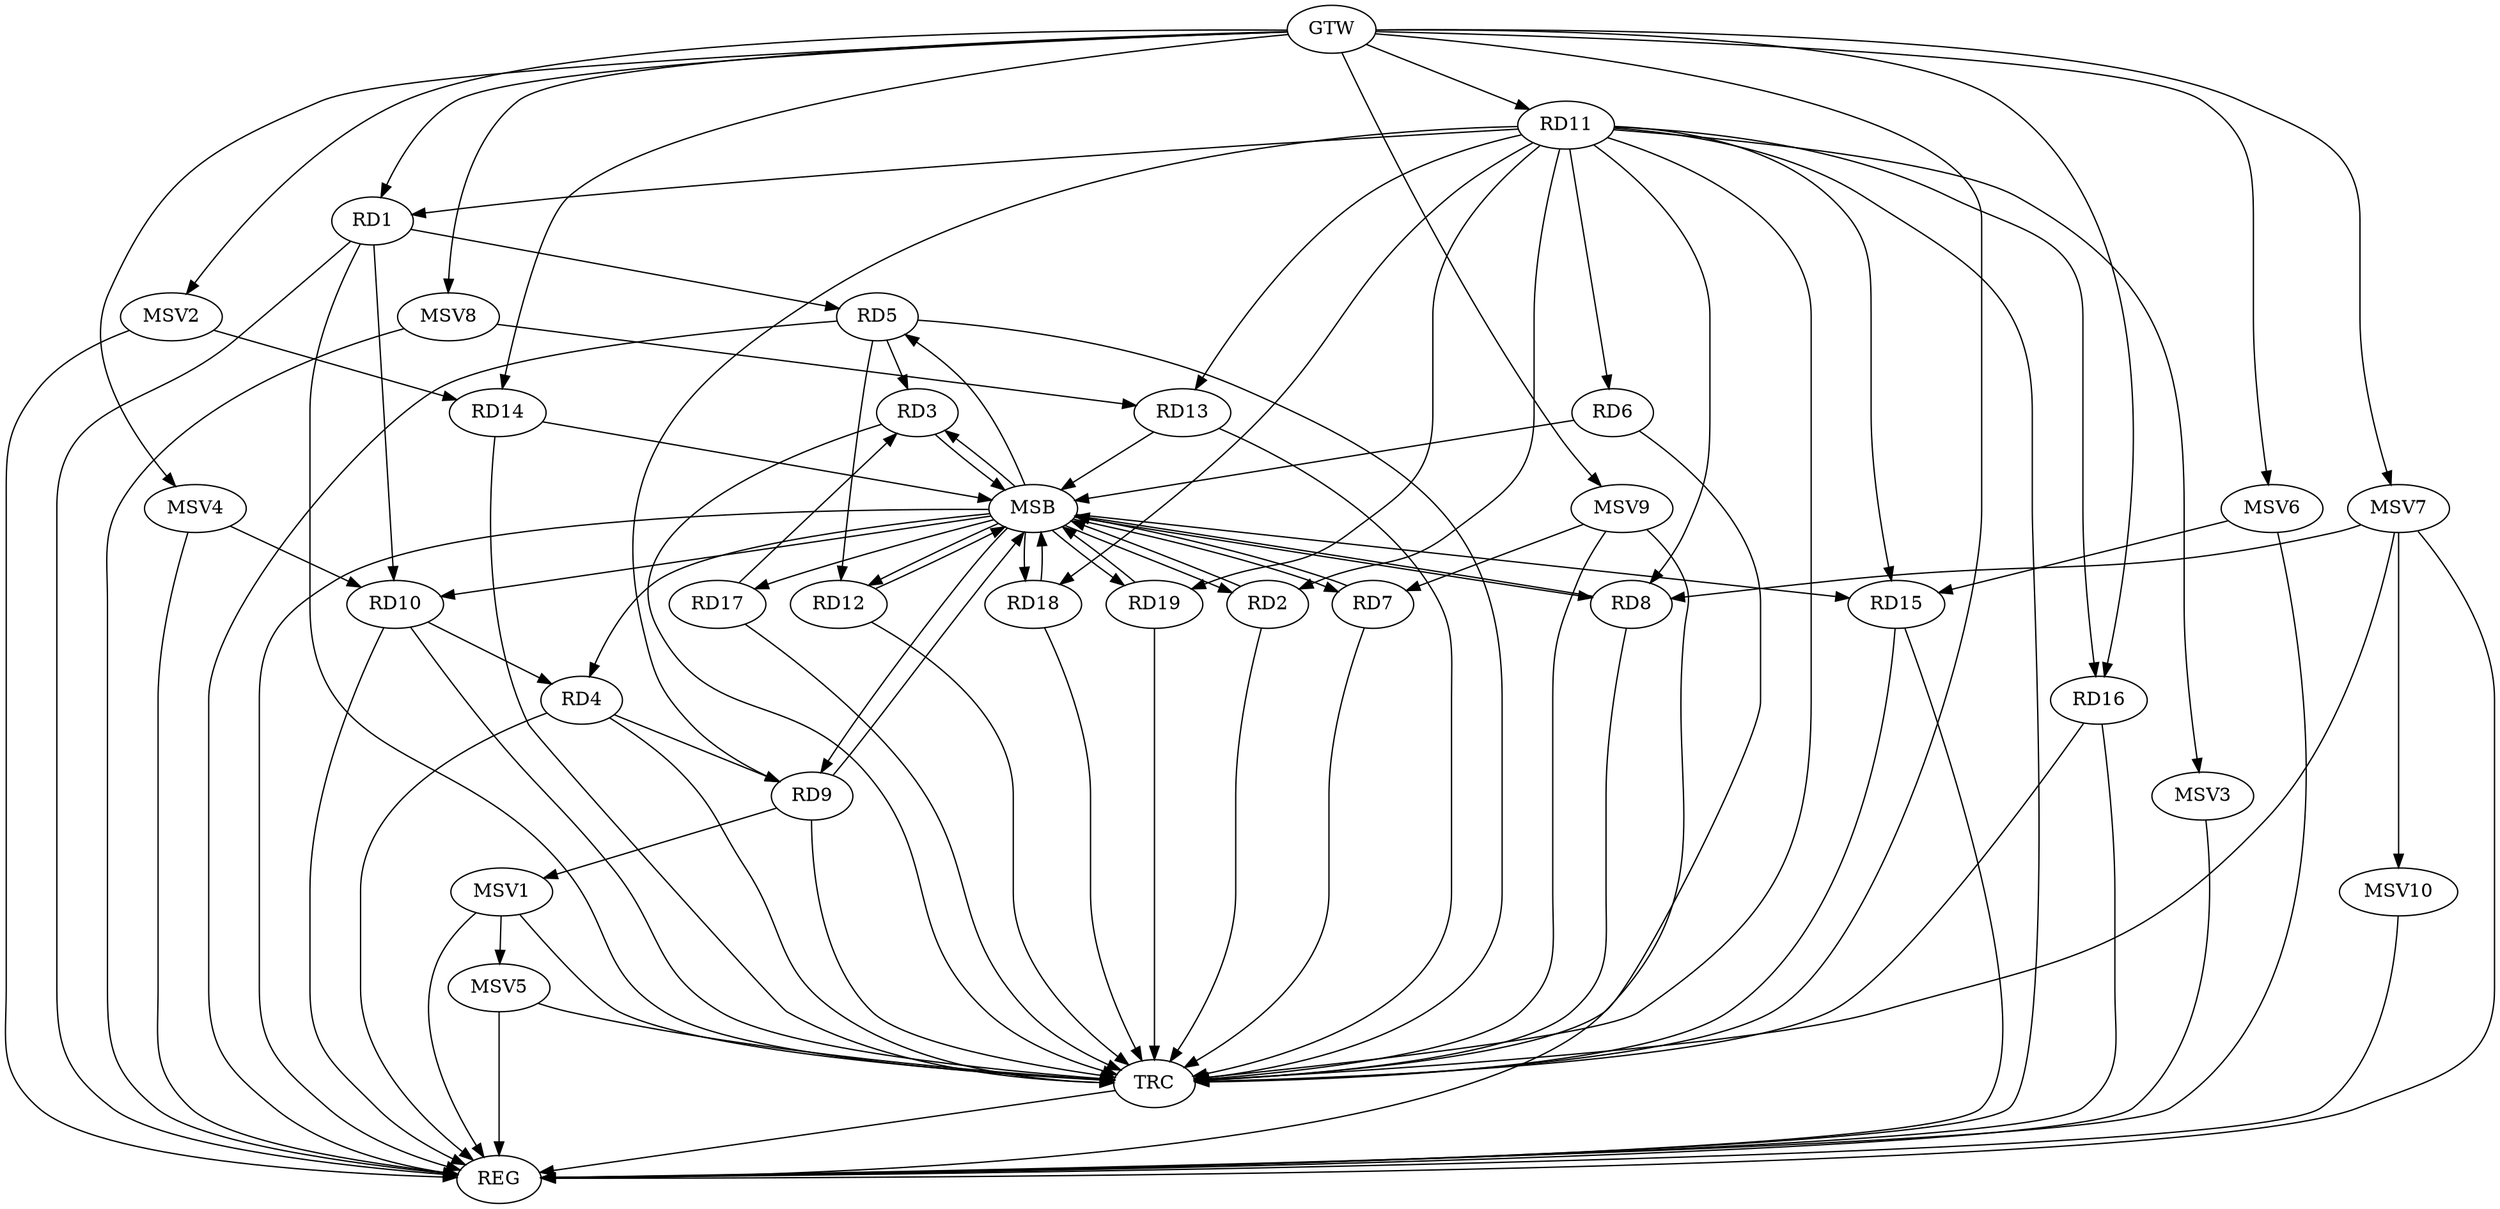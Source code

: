 strict digraph G {
  RD1 [ label="RD1" ];
  RD2 [ label="RD2" ];
  RD3 [ label="RD3" ];
  RD4 [ label="RD4" ];
  RD5 [ label="RD5" ];
  RD6 [ label="RD6" ];
  RD7 [ label="RD7" ];
  RD8 [ label="RD8" ];
  RD9 [ label="RD9" ];
  RD10 [ label="RD10" ];
  RD11 [ label="RD11" ];
  RD12 [ label="RD12" ];
  RD13 [ label="RD13" ];
  RD14 [ label="RD14" ];
  RD15 [ label="RD15" ];
  RD16 [ label="RD16" ];
  RD17 [ label="RD17" ];
  RD18 [ label="RD18" ];
  RD19 [ label="RD19" ];
  GTW [ label="GTW" ];
  REG [ label="REG" ];
  MSB [ label="MSB" ];
  TRC [ label="TRC" ];
  MSV1 [ label="MSV1" ];
  MSV2 [ label="MSV2" ];
  MSV3 [ label="MSV3" ];
  MSV4 [ label="MSV4" ];
  MSV5 [ label="MSV5" ];
  MSV6 [ label="MSV6" ];
  MSV7 [ label="MSV7" ];
  MSV8 [ label="MSV8" ];
  MSV9 [ label="MSV9" ];
  MSV10 [ label="MSV10" ];
  RD1 -> RD5;
  RD1 -> RD10;
  RD5 -> RD3;
  RD17 -> RD3;
  RD4 -> RD9;
  RD10 -> RD4;
  RD5 -> RD12;
  RD11 -> RD6;
  RD11 -> RD9;
  RD11 -> RD13;
  RD11 -> RD19;
  GTW -> RD1;
  GTW -> RD11;
  GTW -> RD14;
  GTW -> RD16;
  RD1 -> REG;
  RD4 -> REG;
  RD5 -> REG;
  RD10 -> REG;
  RD11 -> REG;
  RD15 -> REG;
  RD16 -> REG;
  RD2 -> MSB;
  MSB -> RD12;
  MSB -> RD15;
  MSB -> REG;
  RD3 -> MSB;
  MSB -> RD8;
  MSB -> RD9;
  MSB -> RD19;
  RD6 -> MSB;
  MSB -> RD7;
  RD7 -> MSB;
  MSB -> RD2;
  MSB -> RD3;
  MSB -> RD18;
  RD8 -> MSB;
  MSB -> RD10;
  RD9 -> MSB;
  RD12 -> MSB;
  MSB -> RD5;
  MSB -> RD17;
  RD13 -> MSB;
  MSB -> RD4;
  RD14 -> MSB;
  RD18 -> MSB;
  RD19 -> MSB;
  RD1 -> TRC;
  RD2 -> TRC;
  RD3 -> TRC;
  RD4 -> TRC;
  RD5 -> TRC;
  RD6 -> TRC;
  RD7 -> TRC;
  RD8 -> TRC;
  RD9 -> TRC;
  RD10 -> TRC;
  RD11 -> TRC;
  RD12 -> TRC;
  RD13 -> TRC;
  RD14 -> TRC;
  RD15 -> TRC;
  RD16 -> TRC;
  RD17 -> TRC;
  RD18 -> TRC;
  RD19 -> TRC;
  GTW -> TRC;
  TRC -> REG;
  RD11 -> RD18;
  RD11 -> RD8;
  RD11 -> RD1;
  RD11 -> RD16;
  RD11 -> RD15;
  RD11 -> RD2;
  RD9 -> MSV1;
  MSV1 -> REG;
  MSV1 -> TRC;
  MSV2 -> RD14;
  GTW -> MSV2;
  MSV2 -> REG;
  RD11 -> MSV3;
  MSV3 -> REG;
  MSV4 -> RD10;
  GTW -> MSV4;
  MSV4 -> REG;
  MSV1 -> MSV5;
  MSV5 -> REG;
  MSV5 -> TRC;
  MSV6 -> RD15;
  GTW -> MSV6;
  MSV6 -> REG;
  MSV7 -> RD8;
  GTW -> MSV7;
  MSV7 -> REG;
  MSV7 -> TRC;
  MSV8 -> RD13;
  GTW -> MSV8;
  MSV8 -> REG;
  MSV9 -> RD7;
  GTW -> MSV9;
  MSV9 -> REG;
  MSV9 -> TRC;
  MSV7 -> MSV10;
  MSV10 -> REG;
}
